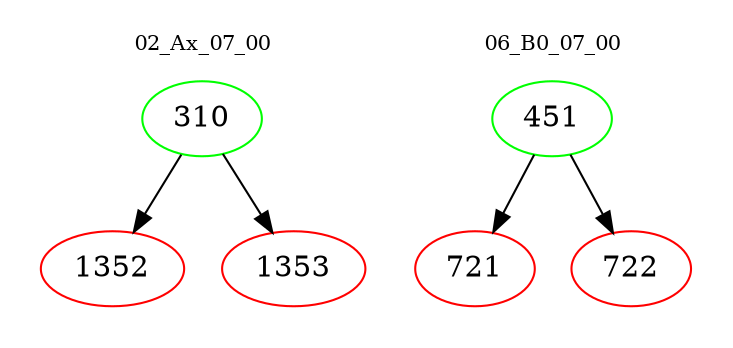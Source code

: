 digraph{
subgraph cluster_0 {
color = white
label = "02_Ax_07_00";
fontsize=10;
T0_310 [label="310", color="green"]
T0_310 -> T0_1352 [color="black"]
T0_1352 [label="1352", color="red"]
T0_310 -> T0_1353 [color="black"]
T0_1353 [label="1353", color="red"]
}
subgraph cluster_1 {
color = white
label = "06_B0_07_00";
fontsize=10;
T1_451 [label="451", color="green"]
T1_451 -> T1_721 [color="black"]
T1_721 [label="721", color="red"]
T1_451 -> T1_722 [color="black"]
T1_722 [label="722", color="red"]
}
}
